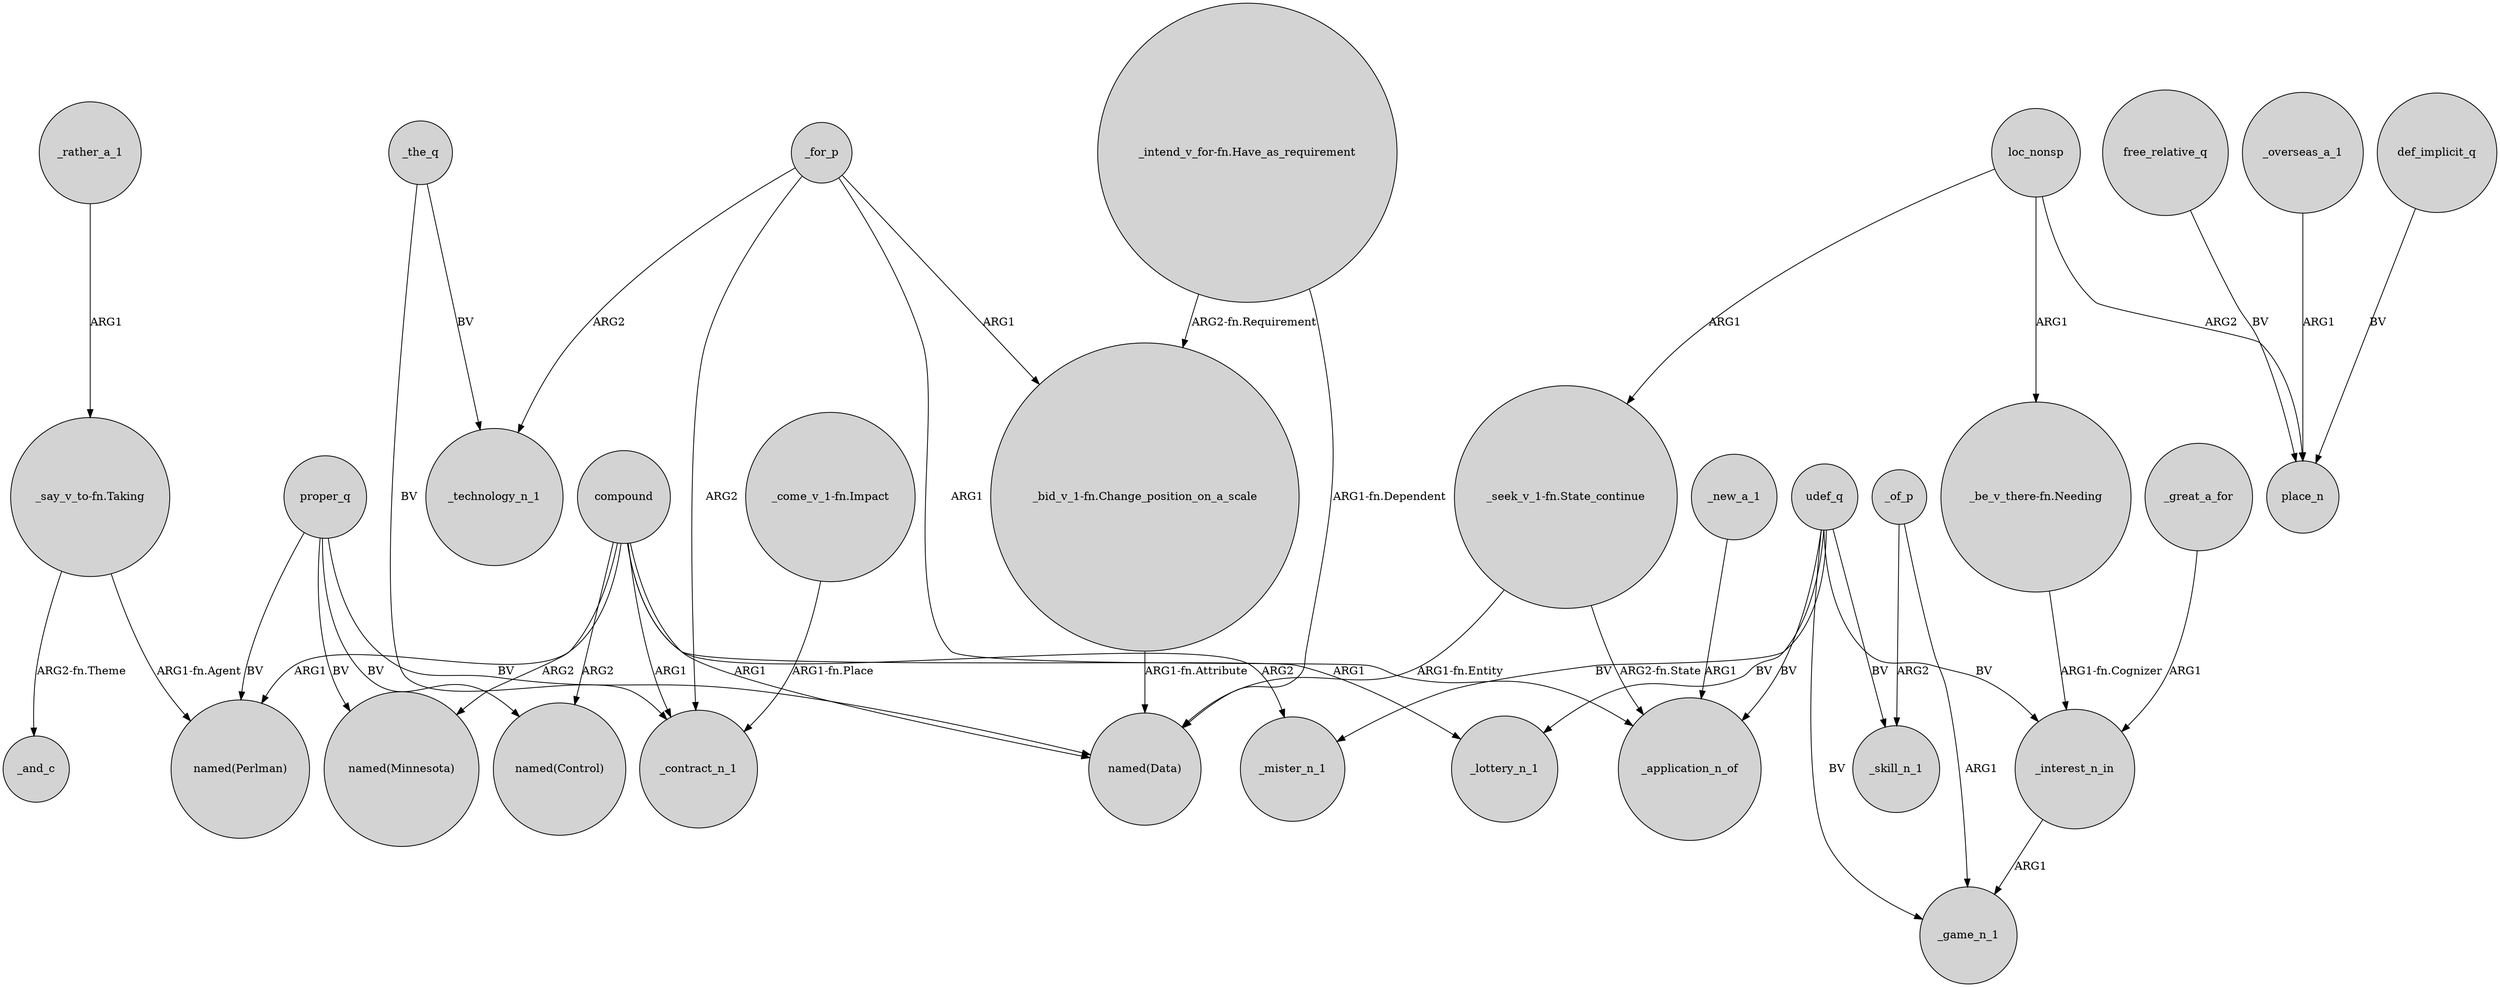 digraph {
	node [shape=circle style=filled]
	proper_q -> "named(Control)" [label=BV]
	"_seek_v_1-fn.State_continue" -> _application_n_of [label="ARG2-fn.State"]
	_rather_a_1 -> "_say_v_to-fn.Taking" [label=ARG1]
	udef_q -> _lottery_n_1 [label=BV]
	"_be_v_there-fn.Needing" -> _interest_n_in [label="ARG1-fn.Cognizer"]
	compound -> _mister_n_1 [label=ARG2]
	compound -> "named(Perlman)" [label=ARG1]
	compound -> _contract_n_1 [label=ARG1]
	_of_p -> _skill_n_1 [label=ARG2]
	def_implicit_q -> place_n [label=BV]
	compound -> "named(Control)" [label=ARG2]
	"_say_v_to-fn.Taking" -> _and_c [label="ARG2-fn.Theme"]
	free_relative_q -> place_n [label=BV]
	_for_p -> _contract_n_1 [label=ARG2]
	compound -> _lottery_n_1 [label=ARG1]
	_for_p -> "_bid_v_1-fn.Change_position_on_a_scale" [label=ARG1]
	"_say_v_to-fn.Taking" -> "named(Perlman)" [label="ARG1-fn.Agent"]
	proper_q -> "named(Data)" [label=BV]
	udef_q -> _mister_n_1 [label=BV]
	"_seek_v_1-fn.State_continue" -> "named(Data)" [label="ARG1-fn.Entity"]
	compound -> "named(Data)" [label=ARG1]
	"_intend_v_for-fn.Have_as_requirement" -> "_bid_v_1-fn.Change_position_on_a_scale" [label="ARG2-fn.Requirement"]
	proper_q -> "named(Perlman)" [label=BV]
	udef_q -> _skill_n_1 [label=BV]
	_great_a_for -> _interest_n_in [label=ARG1]
	_overseas_a_1 -> place_n [label=ARG1]
	_new_a_1 -> _application_n_of [label=ARG1]
	_for_p -> _technology_n_1 [label=ARG2]
	_interest_n_in -> _game_n_1 [label=ARG1]
	_of_p -> _game_n_1 [label=ARG1]
	_the_q -> _contract_n_1 [label=BV]
	"_intend_v_for-fn.Have_as_requirement" -> "named(Data)" [label="ARG1-fn.Dependent"]
	compound -> "named(Minnesota)" [label=ARG2]
	_for_p -> _application_n_of [label=ARG1]
	_the_q -> _technology_n_1 [label=BV]
	udef_q -> _application_n_of [label=BV]
	loc_nonsp -> place_n [label=ARG2]
	udef_q -> _interest_n_in [label=BV]
	"_come_v_1-fn.Impact" -> _contract_n_1 [label="ARG1-fn.Place"]
	loc_nonsp -> "_be_v_there-fn.Needing" [label=ARG1]
	"_bid_v_1-fn.Change_position_on_a_scale" -> "named(Data)" [label="ARG1-fn.Attribute"]
	loc_nonsp -> "_seek_v_1-fn.State_continue" [label=ARG1]
	proper_q -> "named(Minnesota)" [label=BV]
	udef_q -> _game_n_1 [label=BV]
}
